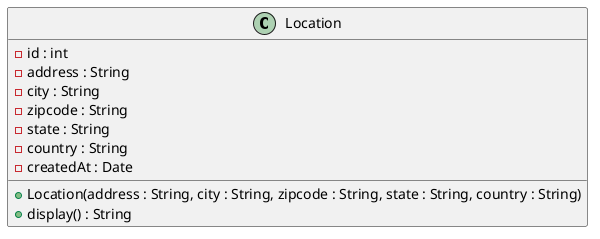 @startuml Location
class Location {
    - id : int
    - address : String
    - city : String
    - zipcode : String
    - state : String
    - country : String
    - createdAt : Date
    + Location(address : String, city : String, zipcode : String, state : String, country : String)
    + display() : String
}
@enduml
